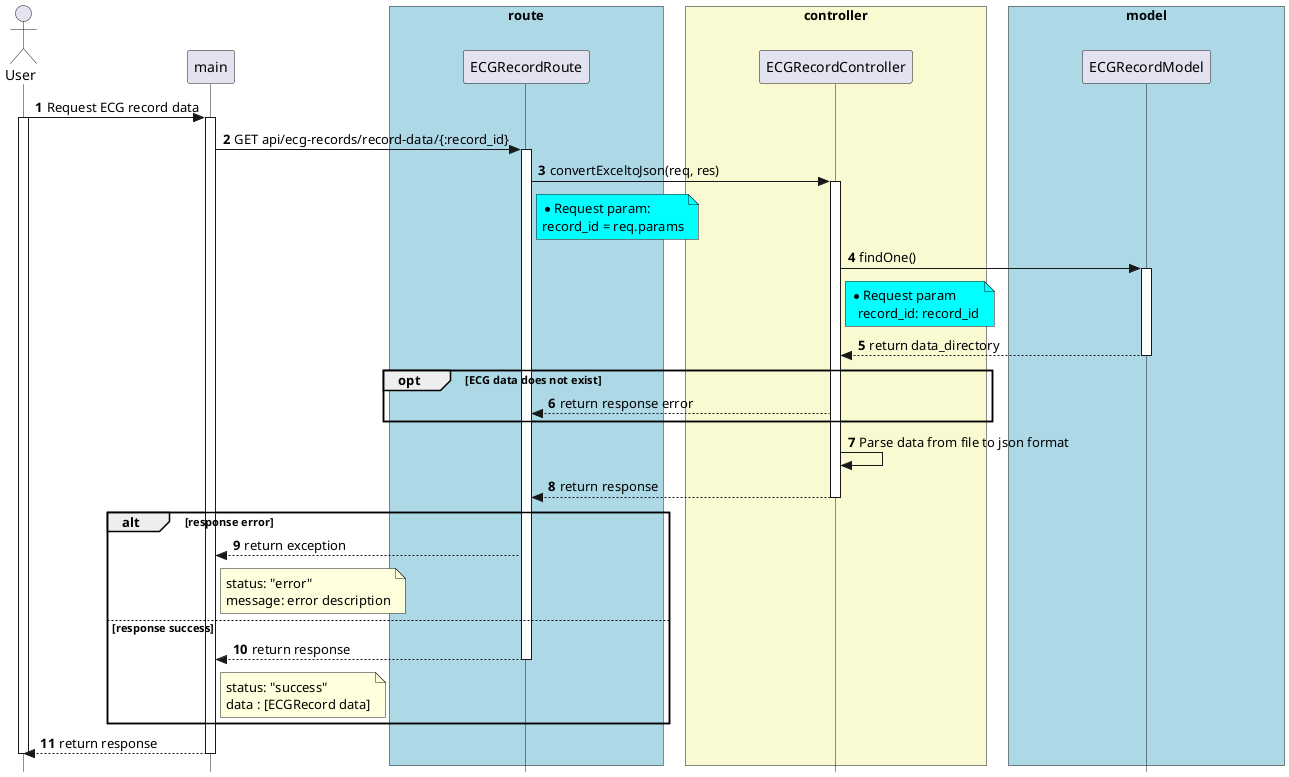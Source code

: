 '

@startuml


skinparam style strictuml

skinparam lifelineStrategy solid

skinparam ParticipantPadding 70

skinparam BoxPadding 10

autonumber

actor User as User


participant main as main


box "route" #lightBlue

participant ECGRecordRoute as ECGRecordRoute

end box


box "controller" #LightGoldenRodYellow
participant ECGRecordController as ECGRecordController

end box


box "model" #lightBlue
participant ECGRecordModel as ECGRecordModel

end box


User -> main: Request ECG record data
activate User
activate main

main -> ECGRecordRoute: GET api/ecg-records/record-data/{:record_id}
activate ECGRecordRoute


ECGRecordRoute -> ECGRecordController: convertExceltoJson(req, res)
activate ECGRecordController

note right of ECGRecordRoute #Aqua
  * Request param:
  record_id = req.params
end note


ECGRecordController -> ECGRecordModel: findOne()
note right of ECGRecordController #Aqua
  * Request param
    record_id: record_id
end note

activate ECGRecordModel


ECGRecordModel --> ECGRecordController: return data_directory


deactivate ECGRecordModel



opt ECG data does not exist
ECGRecordController --> ECGRecordRoute: return response error
end

ECGRecordController -> ECGRecordController: Parse data from file to json format
ECGRecordController --> ECGRecordRoute: return response

deactivate ECGRecordController

alt response error
  ECGRecordRoute --> main: return exception
  note right of main
    status: "error"
    message: error description
  end note
else response success
  ECGRecordRoute --> main: return response
  deactivate ECGRecordRoute

  note right of main
    status: "success"
    data : [ECGRecord data]
  end note
end
main --> User: return response
deactivate main
deactivate User

@enduml


